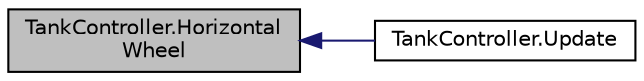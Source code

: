 digraph "TankController.HorizontalWheel"
{
  edge [fontname="Helvetica",fontsize="10",labelfontname="Helvetica",labelfontsize="10"];
  node [fontname="Helvetica",fontsize="10",shape=record];
  rankdir="LR";
  Node14 [label="TankController.Horizontal\lWheel",height=0.2,width=0.4,color="black", fillcolor="grey75", style="filled", fontcolor="black"];
  Node14 -> Node15 [dir="back",color="midnightblue",fontsize="10",style="solid",fontname="Helvetica"];
  Node15 [label="TankController.Update",height=0.2,width=0.4,color="black", fillcolor="white", style="filled",URL="$class_tank_controller.html#ad5f799f87d9266adb30541e80c762d38",tooltip="Update is called once per frame "];
}
